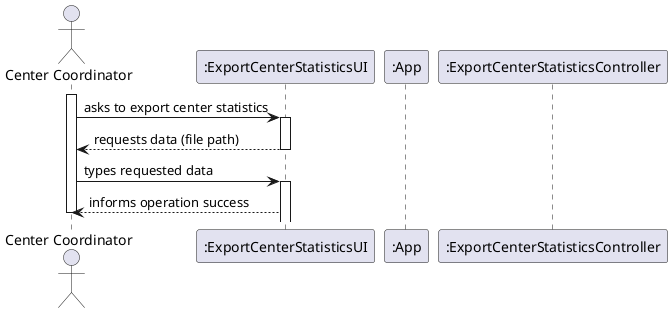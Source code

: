 @startuml US15_SD

actor "Center Coordinator" as COORDINATOR

participant ":ExportCenterStatisticsUI" as UI
participant ":App" as APP
participant ":ExportCenterStatisticsController" as CTRL

activate COORDINATOR
COORDINATOR -> UI : asks to export center statistics
activate UI

UI --> COORDINATOR : requests data (file path)
deactivate UI

COORDINATOR -> UI : types requested data
activate UI

UI --> COORDINATOR : informs operation success

deactivate COORDINATOR 

@enduml